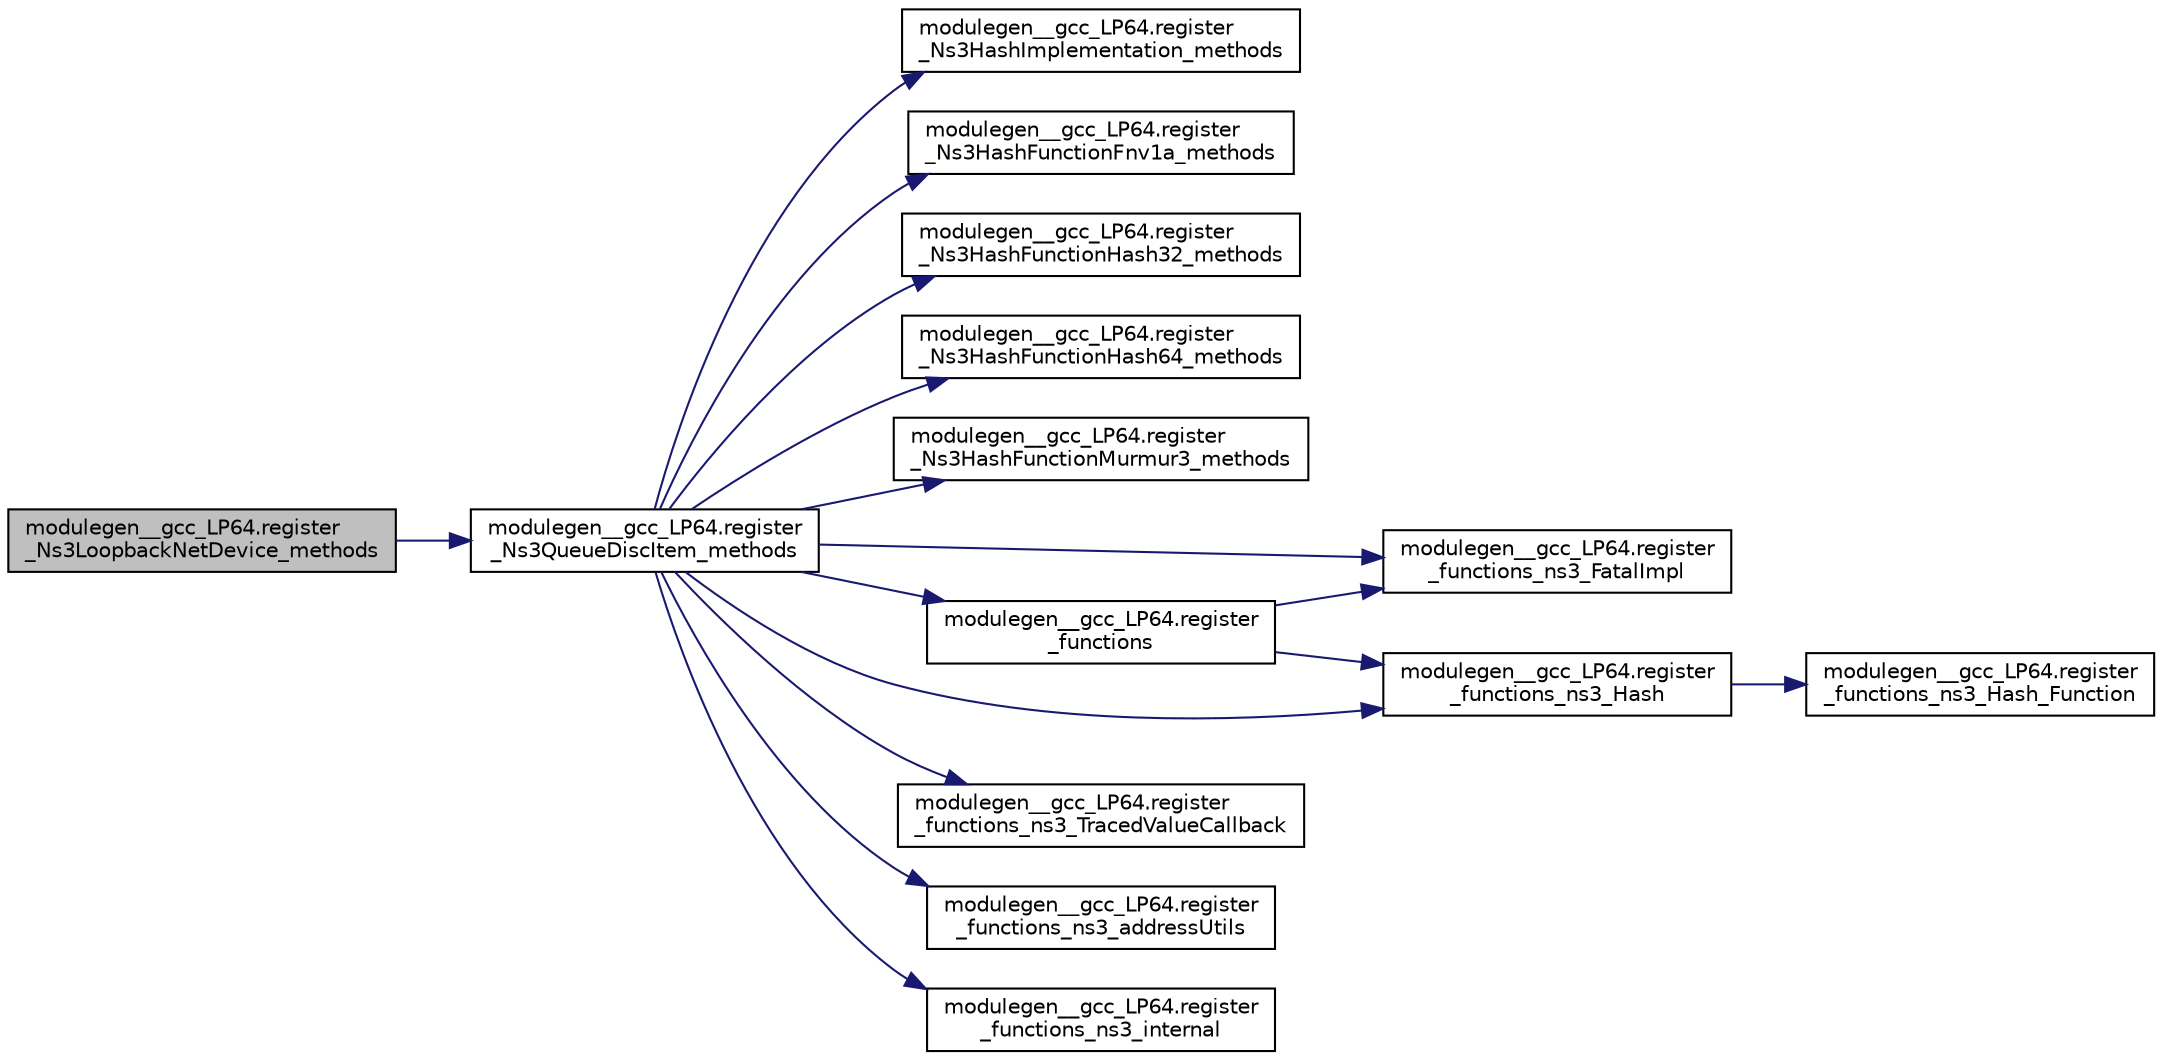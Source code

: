 digraph "modulegen__gcc_LP64.register_Ns3LoopbackNetDevice_methods"
{
  edge [fontname="Helvetica",fontsize="10",labelfontname="Helvetica",labelfontsize="10"];
  node [fontname="Helvetica",fontsize="10",shape=record];
  rankdir="LR";
  Node1 [label="modulegen__gcc_LP64.register\l_Ns3LoopbackNetDevice_methods",height=0.2,width=0.4,color="black", fillcolor="grey75", style="filled", fontcolor="black"];
  Node1 -> Node2 [color="midnightblue",fontsize="10",style="solid"];
  Node2 [label="modulegen__gcc_LP64.register\l_Ns3QueueDiscItem_methods",height=0.2,width=0.4,color="black", fillcolor="white", style="filled",URL="$db/dbb/namespacemodulegen____gcc__LP64.html#ab13c299879541b828310cc46d877c0b5"];
  Node2 -> Node3 [color="midnightblue",fontsize="10",style="solid"];
  Node3 [label="modulegen__gcc_LP64.register\l_Ns3HashImplementation_methods",height=0.2,width=0.4,color="black", fillcolor="white", style="filled",URL="$db/dbb/namespacemodulegen____gcc__LP64.html#afdc62559dc296b925757fa93e7cd4260"];
  Node2 -> Node4 [color="midnightblue",fontsize="10",style="solid"];
  Node4 [label="modulegen__gcc_LP64.register\l_Ns3HashFunctionFnv1a_methods",height=0.2,width=0.4,color="black", fillcolor="white", style="filled",URL="$db/dbb/namespacemodulegen____gcc__LP64.html#ae9b88db2dea3c59f886d0be14d039694"];
  Node2 -> Node5 [color="midnightblue",fontsize="10",style="solid"];
  Node5 [label="modulegen__gcc_LP64.register\l_Ns3HashFunctionHash32_methods",height=0.2,width=0.4,color="black", fillcolor="white", style="filled",URL="$db/dbb/namespacemodulegen____gcc__LP64.html#a9e34b1934e0920db80354937fe083ff8"];
  Node2 -> Node6 [color="midnightblue",fontsize="10",style="solid"];
  Node6 [label="modulegen__gcc_LP64.register\l_Ns3HashFunctionHash64_methods",height=0.2,width=0.4,color="black", fillcolor="white", style="filled",URL="$db/dbb/namespacemodulegen____gcc__LP64.html#a082871bd62d0a4db1581a4a5a90ef0ac"];
  Node2 -> Node7 [color="midnightblue",fontsize="10",style="solid"];
  Node7 [label="modulegen__gcc_LP64.register\l_Ns3HashFunctionMurmur3_methods",height=0.2,width=0.4,color="black", fillcolor="white", style="filled",URL="$db/dbb/namespacemodulegen____gcc__LP64.html#adca5cdfc5ab708e8c329dbbc45251f75"];
  Node2 -> Node8 [color="midnightblue",fontsize="10",style="solid"];
  Node8 [label="modulegen__gcc_LP64.register\l_functions",height=0.2,width=0.4,color="black", fillcolor="white", style="filled",URL="$db/dbb/namespacemodulegen____gcc__LP64.html#aec4a5f753ed5fb80e971fb72341c9052"];
  Node8 -> Node9 [color="midnightblue",fontsize="10",style="solid"];
  Node9 [label="modulegen__gcc_LP64.register\l_functions_ns3_FatalImpl",height=0.2,width=0.4,color="black", fillcolor="white", style="filled",URL="$db/dbb/namespacemodulegen____gcc__LP64.html#a50e31627c725d62dd753bad9b750a7a2"];
  Node8 -> Node10 [color="midnightblue",fontsize="10",style="solid"];
  Node10 [label="modulegen__gcc_LP64.register\l_functions_ns3_Hash",height=0.2,width=0.4,color="black", fillcolor="white", style="filled",URL="$db/dbb/namespacemodulegen____gcc__LP64.html#aaccaa7a88652c7cf1cbe4bae23dfd70f"];
  Node10 -> Node11 [color="midnightblue",fontsize="10",style="solid"];
  Node11 [label="modulegen__gcc_LP64.register\l_functions_ns3_Hash_Function",height=0.2,width=0.4,color="black", fillcolor="white", style="filled",URL="$db/dbb/namespacemodulegen____gcc__LP64.html#ac5702d84dcfdab4237af2580ad57e6cd"];
  Node2 -> Node9 [color="midnightblue",fontsize="10",style="solid"];
  Node2 -> Node10 [color="midnightblue",fontsize="10",style="solid"];
  Node2 -> Node12 [color="midnightblue",fontsize="10",style="solid"];
  Node12 [label="modulegen__gcc_LP64.register\l_functions_ns3_TracedValueCallback",height=0.2,width=0.4,color="black", fillcolor="white", style="filled",URL="$db/dbb/namespacemodulegen____gcc__LP64.html#a598936972a1d732adf3c766e058929eb"];
  Node2 -> Node13 [color="midnightblue",fontsize="10",style="solid"];
  Node13 [label="modulegen__gcc_LP64.register\l_functions_ns3_addressUtils",height=0.2,width=0.4,color="black", fillcolor="white", style="filled",URL="$db/dbb/namespacemodulegen____gcc__LP64.html#a6b7183805d1b84af7496c743e26511dc"];
  Node2 -> Node14 [color="midnightblue",fontsize="10",style="solid"];
  Node14 [label="modulegen__gcc_LP64.register\l_functions_ns3_internal",height=0.2,width=0.4,color="black", fillcolor="white", style="filled",URL="$db/dbb/namespacemodulegen____gcc__LP64.html#a630b6ee80068b30f962d5f77d73fd74e"];
}
